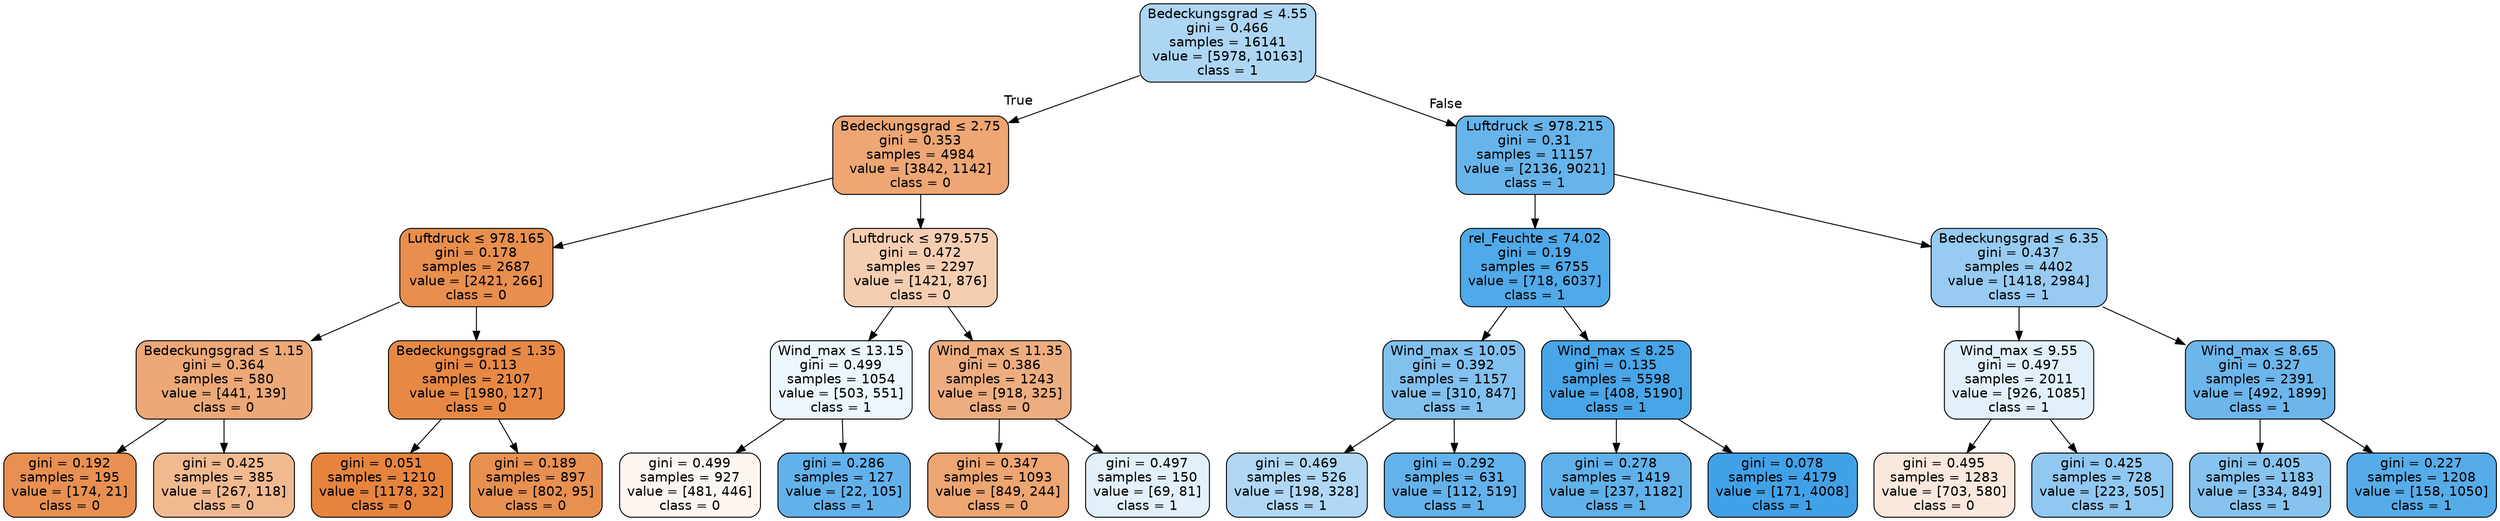 digraph Tree {
node [shape=box, style="filled, rounded", color="black", fontname=helvetica] ;
edge [fontname=helvetica] ;
0 [label=<Bedeckungsgrad &le; 4.55<br/>gini = 0.466<br/>samples = 16141<br/>value = [5978, 10163]<br/>class = 1>, fillcolor="#399de569"] ;
1 [label=<Bedeckungsgrad &le; 2.75<br/>gini = 0.353<br/>samples = 4984<br/>value = [3842, 1142]<br/>class = 0>, fillcolor="#e58139b3"] ;
0 -> 1 [labeldistance=2.5, labelangle=45, headlabel="True"] ;
2 [label=<Luftdruck &le; 978.165<br/>gini = 0.178<br/>samples = 2687<br/>value = [2421, 266]<br/>class = 0>, fillcolor="#e58139e3"] ;
1 -> 2 ;
3 [label=<Bedeckungsgrad &le; 1.15<br/>gini = 0.364<br/>samples = 580<br/>value = [441, 139]<br/>class = 0>, fillcolor="#e58139af"] ;
2 -> 3 ;
4 [label=<gini = 0.192<br/>samples = 195<br/>value = [174, 21]<br/>class = 0>, fillcolor="#e58139e0"] ;
3 -> 4 ;
5 [label=<gini = 0.425<br/>samples = 385<br/>value = [267, 118]<br/>class = 0>, fillcolor="#e581398e"] ;
3 -> 5 ;
6 [label=<Bedeckungsgrad &le; 1.35<br/>gini = 0.113<br/>samples = 2107<br/>value = [1980, 127]<br/>class = 0>, fillcolor="#e58139ef"] ;
2 -> 6 ;
7 [label=<gini = 0.051<br/>samples = 1210<br/>value = [1178, 32]<br/>class = 0>, fillcolor="#e58139f8"] ;
6 -> 7 ;
8 [label=<gini = 0.189<br/>samples = 897<br/>value = [802, 95]<br/>class = 0>, fillcolor="#e58139e1"] ;
6 -> 8 ;
9 [label=<Luftdruck &le; 979.575<br/>gini = 0.472<br/>samples = 2297<br/>value = [1421, 876]<br/>class = 0>, fillcolor="#e5813962"] ;
1 -> 9 ;
10 [label=<Wind_max &le; 13.15<br/>gini = 0.499<br/>samples = 1054<br/>value = [503, 551]<br/>class = 1>, fillcolor="#399de516"] ;
9 -> 10 ;
11 [label=<gini = 0.499<br/>samples = 927<br/>value = [481, 446]<br/>class = 0>, fillcolor="#e5813913"] ;
10 -> 11 ;
12 [label=<gini = 0.286<br/>samples = 127<br/>value = [22, 105]<br/>class = 1>, fillcolor="#399de5ca"] ;
10 -> 12 ;
13 [label=<Wind_max &le; 11.35<br/>gini = 0.386<br/>samples = 1243<br/>value = [918, 325]<br/>class = 0>, fillcolor="#e58139a5"] ;
9 -> 13 ;
14 [label=<gini = 0.347<br/>samples = 1093<br/>value = [849, 244]<br/>class = 0>, fillcolor="#e58139b6"] ;
13 -> 14 ;
15 [label=<gini = 0.497<br/>samples = 150<br/>value = [69, 81]<br/>class = 1>, fillcolor="#399de526"] ;
13 -> 15 ;
16 [label=<Luftdruck &le; 978.215<br/>gini = 0.31<br/>samples = 11157<br/>value = [2136, 9021]<br/>class = 1>, fillcolor="#399de5c3"] ;
0 -> 16 [labeldistance=2.5, labelangle=-45, headlabel="False"] ;
17 [label=<rel_Feuchte &le; 74.02<br/>gini = 0.19<br/>samples = 6755<br/>value = [718, 6037]<br/>class = 1>, fillcolor="#399de5e1"] ;
16 -> 17 ;
18 [label=<Wind_max &le; 10.05<br/>gini = 0.392<br/>samples = 1157<br/>value = [310, 847]<br/>class = 1>, fillcolor="#399de5a2"] ;
17 -> 18 ;
19 [label=<gini = 0.469<br/>samples = 526<br/>value = [198, 328]<br/>class = 1>, fillcolor="#399de565"] ;
18 -> 19 ;
20 [label=<gini = 0.292<br/>samples = 631<br/>value = [112, 519]<br/>class = 1>, fillcolor="#399de5c8"] ;
18 -> 20 ;
21 [label=<Wind_max &le; 8.25<br/>gini = 0.135<br/>samples = 5598<br/>value = [408, 5190]<br/>class = 1>, fillcolor="#399de5eb"] ;
17 -> 21 ;
22 [label=<gini = 0.278<br/>samples = 1419<br/>value = [237, 1182]<br/>class = 1>, fillcolor="#399de5cc"] ;
21 -> 22 ;
23 [label=<gini = 0.078<br/>samples = 4179<br/>value = [171, 4008]<br/>class = 1>, fillcolor="#399de5f4"] ;
21 -> 23 ;
24 [label=<Bedeckungsgrad &le; 6.35<br/>gini = 0.437<br/>samples = 4402<br/>value = [1418, 2984]<br/>class = 1>, fillcolor="#399de586"] ;
16 -> 24 ;
25 [label=<Wind_max &le; 9.55<br/>gini = 0.497<br/>samples = 2011<br/>value = [926, 1085]<br/>class = 1>, fillcolor="#399de525"] ;
24 -> 25 ;
26 [label=<gini = 0.495<br/>samples = 1283<br/>value = [703, 580]<br/>class = 0>, fillcolor="#e581392d"] ;
25 -> 26 ;
27 [label=<gini = 0.425<br/>samples = 728<br/>value = [223, 505]<br/>class = 1>, fillcolor="#399de58e"] ;
25 -> 27 ;
28 [label=<Wind_max &le; 8.65<br/>gini = 0.327<br/>samples = 2391<br/>value = [492, 1899]<br/>class = 1>, fillcolor="#399de5bd"] ;
24 -> 28 ;
29 [label=<gini = 0.405<br/>samples = 1183<br/>value = [334, 849]<br/>class = 1>, fillcolor="#399de59b"] ;
28 -> 29 ;
30 [label=<gini = 0.227<br/>samples = 1208<br/>value = [158, 1050]<br/>class = 1>, fillcolor="#399de5d9"] ;
28 -> 30 ;
}
